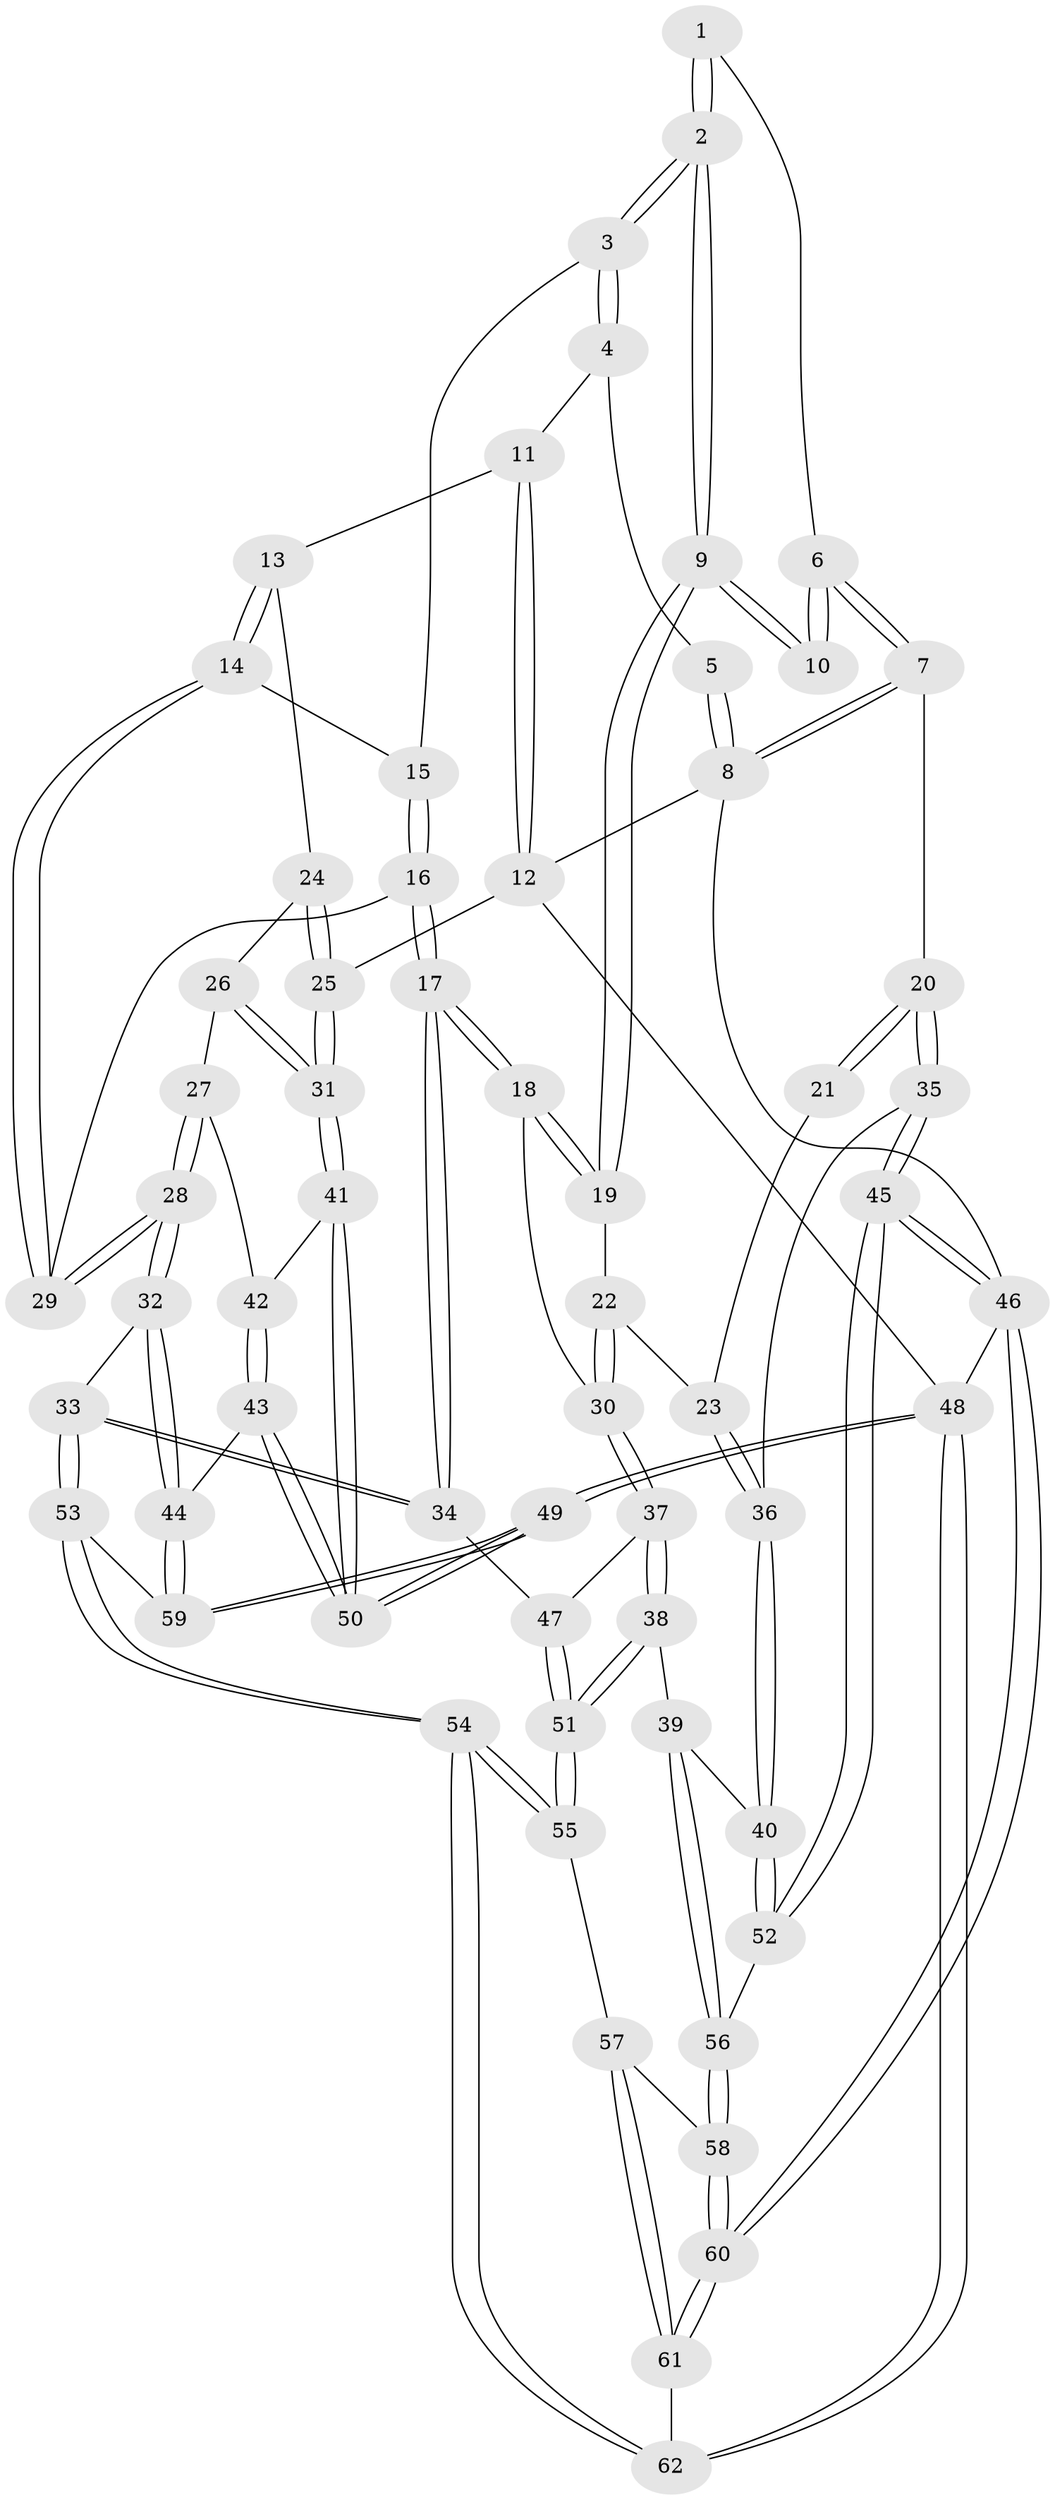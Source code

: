 // Generated by graph-tools (version 1.1) at 2025/27/03/09/25 03:27:05]
// undirected, 62 vertices, 152 edges
graph export_dot {
graph [start="1"]
  node [color=gray90,style=filled];
  1 [pos="+0.11292679191476364+0"];
  2 [pos="+0.3856483864031753+0.22707817148599183"];
  3 [pos="+0.5440474106570921+0.11985980738855707"];
  4 [pos="+0.6510137265535079+0"];
  5 [pos="+0.0307559984646607+0"];
  6 [pos="+0.06048755667931623+0.14193952026442358"];
  7 [pos="+0+0.24177233787275126"];
  8 [pos="+0+0"];
  9 [pos="+0.3571919449600388+0.25991022989508744"];
  10 [pos="+0.24405003339352235+0.2717930870252694"];
  11 [pos="+0.7882304026733341+0"];
  12 [pos="+1+0"];
  13 [pos="+0.8967516959879055+0.36471225885840647"];
  14 [pos="+0.8445756482583109+0.4051746067588704"];
  15 [pos="+0.6134587162194801+0.2840579889977135"];
  16 [pos="+0.661856837039587+0.4689290288579352"];
  17 [pos="+0.5518188104659126+0.6079299209526955"];
  18 [pos="+0.37555911638126593+0.4379517694470167"];
  19 [pos="+0.3613276570353268+0.37290087493962565"];
  20 [pos="+0+0.35687569995168666"];
  21 [pos="+0.17357155066419916+0.31517419292451687"];
  22 [pos="+0.17002919171371716+0.5096038152590662"];
  23 [pos="+0.10170514923756085+0.5084701346118231"];
  24 [pos="+0.9243816205059032+0.3796597097993225"];
  25 [pos="+1+0.44913943946627033"];
  26 [pos="+0.9142776184766089+0.5324968081794743"];
  27 [pos="+0.8616235733102958+0.5821736149440566"];
  28 [pos="+0.8259115296294506+0.5760273789620612"];
  29 [pos="+0.7800668910680844+0.49239568713661824"];
  30 [pos="+0.2833031960003019+0.59661590258313"];
  31 [pos="+1+0.4748461288388256"];
  32 [pos="+0.7711007229984674+0.6514653713678877"];
  33 [pos="+0.5754228803180154+0.7139561017209063"];
  34 [pos="+0.5541852353095008+0.6436348103580385"];
  35 [pos="+0+0.4814916341341984"];
  36 [pos="+0.05750585704980924+0.5415043814877933"];
  37 [pos="+0.28042967787289835+0.6117431752232536"];
  38 [pos="+0.23958672901787056+0.696383044504794"];
  39 [pos="+0.2343432692605423+0.696498945256717"];
  40 [pos="+0.1386286995706795+0.6757102542165595"];
  41 [pos="+1+0.622745094922496"];
  42 [pos="+0.8785581015543668+0.5966243577452576"];
  43 [pos="+0.9683558046074768+0.8343182566639965"];
  44 [pos="+0.8759859016484545+0.8090254309498999"];
  45 [pos="+0+0.8106405756574835"];
  46 [pos="+0+1"];
  47 [pos="+0.4531881243862724+0.6425025930634838"];
  48 [pos="+1+1"];
  49 [pos="+1+1"];
  50 [pos="+1+1"];
  51 [pos="+0.2557572075550808+0.7135511628164773"];
  52 [pos="+0.028356588869669977+0.7747471952197337"];
  53 [pos="+0.5525267557340123+0.859041786447267"];
  54 [pos="+0.49657405196185983+0.9305165503038557"];
  55 [pos="+0.36330708520405885+0.852500958354223"];
  56 [pos="+0.12466272635621202+0.8775347237197328"];
  57 [pos="+0.17968967314285067+0.900118882859247"];
  58 [pos="+0.12745820038394795+0.8854142376721712"];
  59 [pos="+0.5635191291587911+0.8590944071075403"];
  60 [pos="+0+1"];
  61 [pos="+0.23815628869220393+1"];
  62 [pos="+0.48522410597326343+1"];
  1 -- 2;
  1 -- 2;
  1 -- 6;
  2 -- 3;
  2 -- 3;
  2 -- 9;
  2 -- 9;
  3 -- 4;
  3 -- 4;
  3 -- 15;
  4 -- 5;
  4 -- 11;
  5 -- 8;
  5 -- 8;
  6 -- 7;
  6 -- 7;
  6 -- 10;
  6 -- 10;
  7 -- 8;
  7 -- 8;
  7 -- 20;
  8 -- 12;
  8 -- 46;
  9 -- 10;
  9 -- 10;
  9 -- 19;
  9 -- 19;
  11 -- 12;
  11 -- 12;
  11 -- 13;
  12 -- 25;
  12 -- 48;
  13 -- 14;
  13 -- 14;
  13 -- 24;
  14 -- 15;
  14 -- 29;
  14 -- 29;
  15 -- 16;
  15 -- 16;
  16 -- 17;
  16 -- 17;
  16 -- 29;
  17 -- 18;
  17 -- 18;
  17 -- 34;
  17 -- 34;
  18 -- 19;
  18 -- 19;
  18 -- 30;
  19 -- 22;
  20 -- 21;
  20 -- 21;
  20 -- 35;
  20 -- 35;
  21 -- 23;
  22 -- 23;
  22 -- 30;
  22 -- 30;
  23 -- 36;
  23 -- 36;
  24 -- 25;
  24 -- 25;
  24 -- 26;
  25 -- 31;
  25 -- 31;
  26 -- 27;
  26 -- 31;
  26 -- 31;
  27 -- 28;
  27 -- 28;
  27 -- 42;
  28 -- 29;
  28 -- 29;
  28 -- 32;
  28 -- 32;
  30 -- 37;
  30 -- 37;
  31 -- 41;
  31 -- 41;
  32 -- 33;
  32 -- 44;
  32 -- 44;
  33 -- 34;
  33 -- 34;
  33 -- 53;
  33 -- 53;
  34 -- 47;
  35 -- 36;
  35 -- 45;
  35 -- 45;
  36 -- 40;
  36 -- 40;
  37 -- 38;
  37 -- 38;
  37 -- 47;
  38 -- 39;
  38 -- 51;
  38 -- 51;
  39 -- 40;
  39 -- 56;
  39 -- 56;
  40 -- 52;
  40 -- 52;
  41 -- 42;
  41 -- 50;
  41 -- 50;
  42 -- 43;
  42 -- 43;
  43 -- 44;
  43 -- 50;
  43 -- 50;
  44 -- 59;
  44 -- 59;
  45 -- 46;
  45 -- 46;
  45 -- 52;
  45 -- 52;
  46 -- 60;
  46 -- 60;
  46 -- 48;
  47 -- 51;
  47 -- 51;
  48 -- 49;
  48 -- 49;
  48 -- 62;
  48 -- 62;
  49 -- 50;
  49 -- 50;
  49 -- 59;
  49 -- 59;
  51 -- 55;
  51 -- 55;
  52 -- 56;
  53 -- 54;
  53 -- 54;
  53 -- 59;
  54 -- 55;
  54 -- 55;
  54 -- 62;
  54 -- 62;
  55 -- 57;
  56 -- 58;
  56 -- 58;
  57 -- 58;
  57 -- 61;
  57 -- 61;
  58 -- 60;
  58 -- 60;
  60 -- 61;
  60 -- 61;
  61 -- 62;
}
